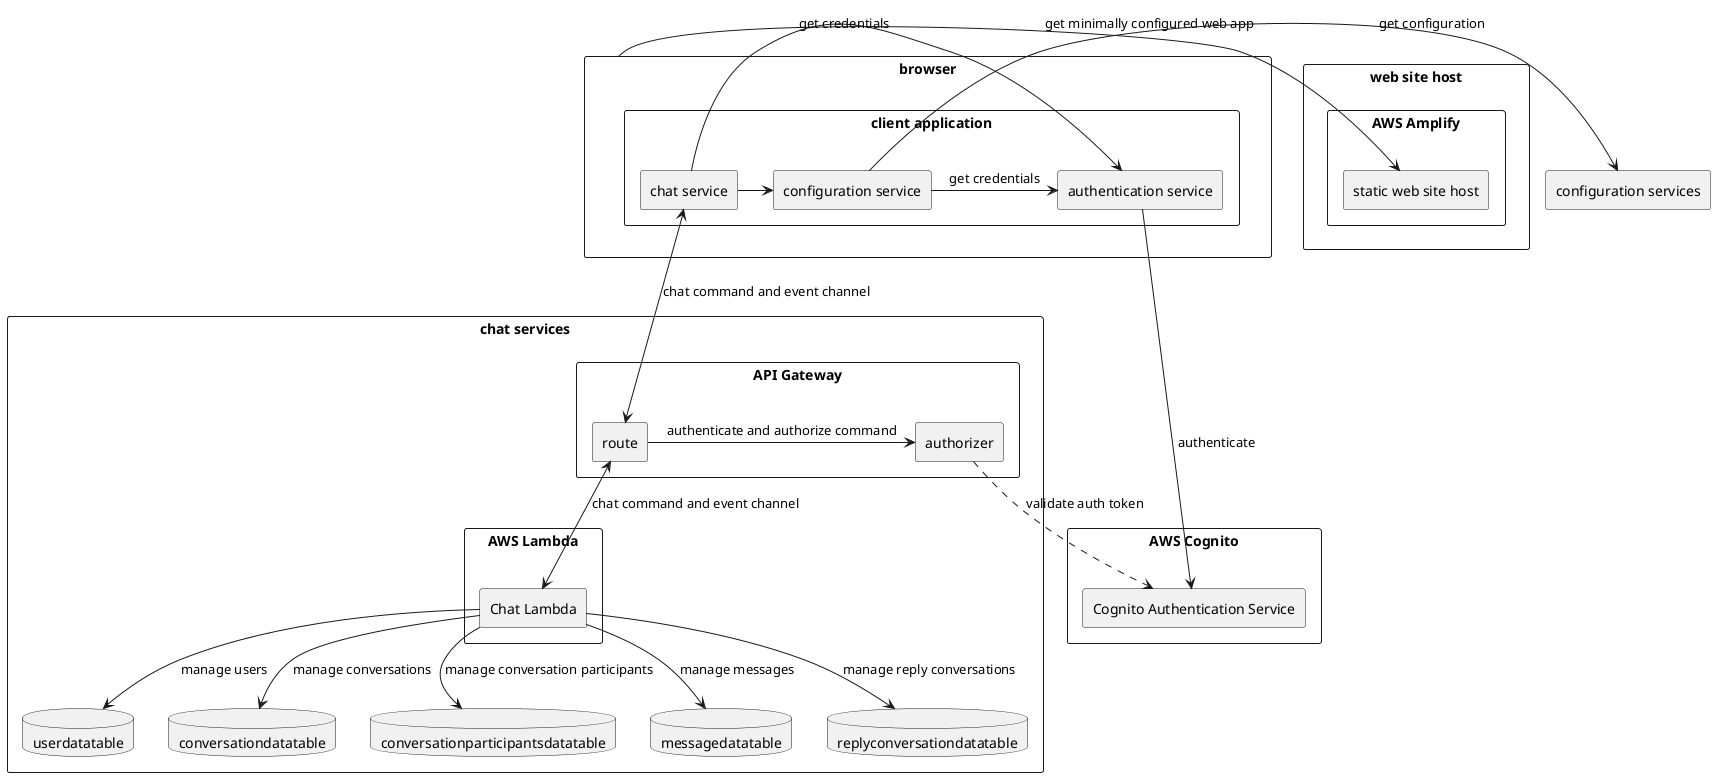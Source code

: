 @startuml
skinparam componentStyle rectangle
component "web site host" {
  component "AWS Amplify" {
    [static web site host] as StaticHost
  }
}
component "browser" as Browser {
  component "client application"  {
    [configuration service] as ClientConfigurationService
    [chat service] as ClientChatService
    [authentication service] as ClientAuthenticationService
  }
}
[configuration services] as ConfigurationServices
component "AWS Cognito" {
  [Cognito Authentication Service] as CognitoAuth
}


Browser -> StaticHost : "get minimally configured web app"
ClientAuthenticationService -> CognitoAuth : "authenticate"
ClientConfigurationService -> ConfigurationServices : "get configuration"
ClientConfigurationService -> ClientAuthenticationService : "get credentials"
ClientChatService -> ClientConfigurationService
ClientChatService -> ClientAuthenticationService : "get credentials"



component "chat services" {
  component "API Gateway" {
    [authorizer] as Authorizer
    [route] as ChatLambdaRoute
  }
  component "AWS Lambda" {
    [Chat Lambda] as ChatService
  }
  database userdatatable
  database conversationdatatable
  database conversationparticipantsdatatable
  database messagedatatable
  database replyconversationdatatable
}
component "AWS Cognito" {
  [Cognito Authentication Service] as CognitoAuth
}

ClientChatService <--> ChatLambdaRoute : "chat command and event channel"

ChatLambdaRoute -> Authorizer : "authenticate and authorize command"
Authorizer ..> CognitoAuth : "validate auth token"
ChatLambdaRoute <--> ChatService : "chat command and event channel"
ChatService --> userdatatable : "manage users"
ChatService --> conversationparticipantsdatatable : "manage conversation participants"
ChatService --> conversationdatatable : "manage conversations"
ChatService --> messagedatatable : "manage messages"
ChatService --> replyconversationdatatable : "manage reply conversations"
@enduml
